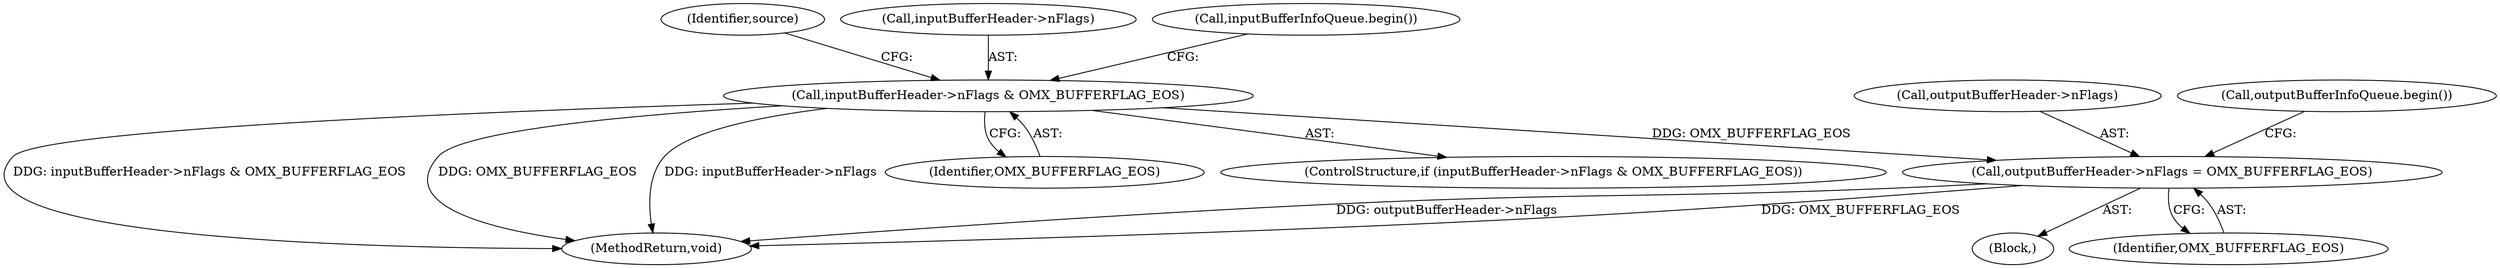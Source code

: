 digraph "0_Android_5443b57cc54f2e46b35246637be26a69e9f493e1_3@pointer" {
"1000192" [label="(Call,outputBufferHeader->nFlags = OMX_BUFFERFLAG_EOS)"];
"1000172" [label="(Call,inputBufferHeader->nFlags & OMX_BUFFERFLAG_EOS)"];
"1000177" [label="(Block,)"];
"1000196" [label="(Identifier,OMX_BUFFERFLAG_EOS)"];
"1000193" [label="(Call,outputBufferHeader->nFlags)"];
"1000171" [label="(ControlStructure,if (inputBufferHeader->nFlags & OMX_BUFFERFLAG_EOS))"];
"1000209" [label="(Identifier,source)"];
"1000541" [label="(MethodReturn,void)"];
"1000173" [label="(Call,inputBufferHeader->nFlags)"];
"1000179" [label="(Call,inputBufferInfoQueue.begin())"];
"1000198" [label="(Call,outputBufferInfoQueue.begin())"];
"1000176" [label="(Identifier,OMX_BUFFERFLAG_EOS)"];
"1000192" [label="(Call,outputBufferHeader->nFlags = OMX_BUFFERFLAG_EOS)"];
"1000172" [label="(Call,inputBufferHeader->nFlags & OMX_BUFFERFLAG_EOS)"];
"1000192" -> "1000177"  [label="AST: "];
"1000192" -> "1000196"  [label="CFG: "];
"1000193" -> "1000192"  [label="AST: "];
"1000196" -> "1000192"  [label="AST: "];
"1000198" -> "1000192"  [label="CFG: "];
"1000192" -> "1000541"  [label="DDG: outputBufferHeader->nFlags"];
"1000192" -> "1000541"  [label="DDG: OMX_BUFFERFLAG_EOS"];
"1000172" -> "1000192"  [label="DDG: OMX_BUFFERFLAG_EOS"];
"1000172" -> "1000171"  [label="AST: "];
"1000172" -> "1000176"  [label="CFG: "];
"1000173" -> "1000172"  [label="AST: "];
"1000176" -> "1000172"  [label="AST: "];
"1000179" -> "1000172"  [label="CFG: "];
"1000209" -> "1000172"  [label="CFG: "];
"1000172" -> "1000541"  [label="DDG: inputBufferHeader->nFlags & OMX_BUFFERFLAG_EOS"];
"1000172" -> "1000541"  [label="DDG: OMX_BUFFERFLAG_EOS"];
"1000172" -> "1000541"  [label="DDG: inputBufferHeader->nFlags"];
}
